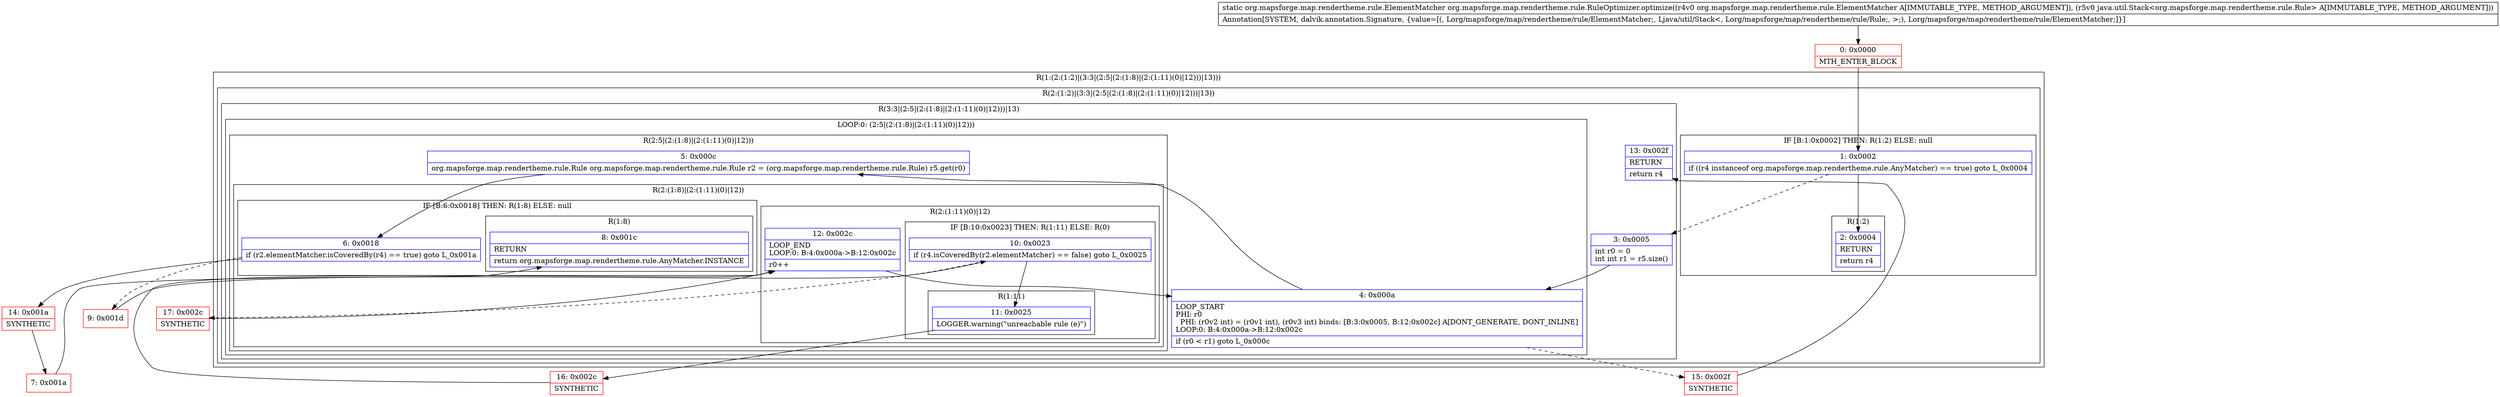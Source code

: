 digraph "CFG fororg.mapsforge.map.rendertheme.rule.RuleOptimizer.optimize(Lorg\/mapsforge\/map\/rendertheme\/rule\/ElementMatcher;Ljava\/util\/Stack;)Lorg\/mapsforge\/map\/rendertheme\/rule\/ElementMatcher;" {
subgraph cluster_Region_1076928957 {
label = "R(1:(2:(1:2)|(3:3|(2:5|(2:(1:8)|(2:(1:11)(0)|12)))|13)))";
node [shape=record,color=blue];
subgraph cluster_Region_412306101 {
label = "R(2:(1:2)|(3:3|(2:5|(2:(1:8)|(2:(1:11)(0)|12)))|13))";
node [shape=record,color=blue];
subgraph cluster_IfRegion_145481342 {
label = "IF [B:1:0x0002] THEN: R(1:2) ELSE: null";
node [shape=record,color=blue];
Node_1 [shape=record,label="{1\:\ 0x0002|if ((r4 instanceof org.mapsforge.map.rendertheme.rule.AnyMatcher) == true) goto L_0x0004\l}"];
subgraph cluster_Region_1684442404 {
label = "R(1:2)";
node [shape=record,color=blue];
Node_2 [shape=record,label="{2\:\ 0x0004|RETURN\l|return r4\l}"];
}
}
subgraph cluster_Region_654968333 {
label = "R(3:3|(2:5|(2:(1:8)|(2:(1:11)(0)|12)))|13)";
node [shape=record,color=blue];
Node_3 [shape=record,label="{3\:\ 0x0005|int r0 = 0\lint int r1 = r5.size()\l}"];
subgraph cluster_LoopRegion_1639127618 {
label = "LOOP:0: (2:5|(2:(1:8)|(2:(1:11)(0)|12)))";
node [shape=record,color=blue];
Node_4 [shape=record,label="{4\:\ 0x000a|LOOP_START\lPHI: r0 \l  PHI: (r0v2 int) = (r0v1 int), (r0v3 int) binds: [B:3:0x0005, B:12:0x002c] A[DONT_GENERATE, DONT_INLINE]\lLOOP:0: B:4:0x000a\-\>B:12:0x002c\l|if (r0 \< r1) goto L_0x000c\l}"];
subgraph cluster_Region_406783373 {
label = "R(2:5|(2:(1:8)|(2:(1:11)(0)|12)))";
node [shape=record,color=blue];
Node_5 [shape=record,label="{5\:\ 0x000c|org.mapsforge.map.rendertheme.rule.Rule org.mapsforge.map.rendertheme.rule.Rule r2 = (org.mapsforge.map.rendertheme.rule.Rule) r5.get(r0)\l}"];
subgraph cluster_Region_564065628 {
label = "R(2:(1:8)|(2:(1:11)(0)|12))";
node [shape=record,color=blue];
subgraph cluster_IfRegion_1878147817 {
label = "IF [B:6:0x0018] THEN: R(1:8) ELSE: null";
node [shape=record,color=blue];
Node_6 [shape=record,label="{6\:\ 0x0018|if (r2.elementMatcher.isCoveredBy(r4) == true) goto L_0x001a\l}"];
subgraph cluster_Region_593151288 {
label = "R(1:8)";
node [shape=record,color=blue];
Node_8 [shape=record,label="{8\:\ 0x001c|RETURN\l|return org.mapsforge.map.rendertheme.rule.AnyMatcher.INSTANCE\l}"];
}
}
subgraph cluster_Region_1618964235 {
label = "R(2:(1:11)(0)|12)";
node [shape=record,color=blue];
subgraph cluster_IfRegion_384443487 {
label = "IF [B:10:0x0023] THEN: R(1:11) ELSE: R(0)";
node [shape=record,color=blue];
Node_10 [shape=record,label="{10\:\ 0x0023|if (r4.isCoveredBy(r2.elementMatcher) == false) goto L_0x0025\l}"];
subgraph cluster_Region_1976870659 {
label = "R(1:11)";
node [shape=record,color=blue];
Node_11 [shape=record,label="{11\:\ 0x0025|LOGGER.warning(\"unreachable rule (e)\")\l}"];
}
subgraph cluster_Region_629869360 {
label = "R(0)";
node [shape=record,color=blue];
}
}
Node_12 [shape=record,label="{12\:\ 0x002c|LOOP_END\lLOOP:0: B:4:0x000a\-\>B:12:0x002c\l|r0++\l}"];
}
}
}
}
Node_13 [shape=record,label="{13\:\ 0x002f|RETURN\l|return r4\l}"];
}
}
}
Node_0 [shape=record,color=red,label="{0\:\ 0x0000|MTH_ENTER_BLOCK\l}"];
Node_7 [shape=record,color=red,label="{7\:\ 0x001a}"];
Node_9 [shape=record,color=red,label="{9\:\ 0x001d}"];
Node_14 [shape=record,color=red,label="{14\:\ 0x001a|SYNTHETIC\l}"];
Node_15 [shape=record,color=red,label="{15\:\ 0x002f|SYNTHETIC\l}"];
Node_16 [shape=record,color=red,label="{16\:\ 0x002c|SYNTHETIC\l}"];
Node_17 [shape=record,color=red,label="{17\:\ 0x002c|SYNTHETIC\l}"];
MethodNode[shape=record,label="{static org.mapsforge.map.rendertheme.rule.ElementMatcher org.mapsforge.map.rendertheme.rule.RuleOptimizer.optimize((r4v0 org.mapsforge.map.rendertheme.rule.ElementMatcher A[IMMUTABLE_TYPE, METHOD_ARGUMENT]), (r5v0 java.util.Stack\<org.mapsforge.map.rendertheme.rule.Rule\> A[IMMUTABLE_TYPE, METHOD_ARGUMENT]))  | Annotation[SYSTEM, dalvik.annotation.Signature, \{value=[(, Lorg\/mapsforge\/map\/rendertheme\/rule\/ElementMatcher;, Ljava\/util\/Stack\<, Lorg\/mapsforge\/map\/rendertheme\/rule\/Rule;, \>;), Lorg\/mapsforge\/map\/rendertheme\/rule\/ElementMatcher;]\}]\l}"];
MethodNode -> Node_0;
Node_1 -> Node_2;
Node_1 -> Node_3[style=dashed];
Node_3 -> Node_4;
Node_4 -> Node_5;
Node_4 -> Node_15[style=dashed];
Node_5 -> Node_6;
Node_6 -> Node_9[style=dashed];
Node_6 -> Node_14;
Node_10 -> Node_11;
Node_10 -> Node_17[style=dashed];
Node_11 -> Node_16;
Node_12 -> Node_4;
Node_0 -> Node_1;
Node_7 -> Node_8;
Node_9 -> Node_10;
Node_14 -> Node_7;
Node_15 -> Node_13;
Node_16 -> Node_12;
Node_17 -> Node_12;
}

